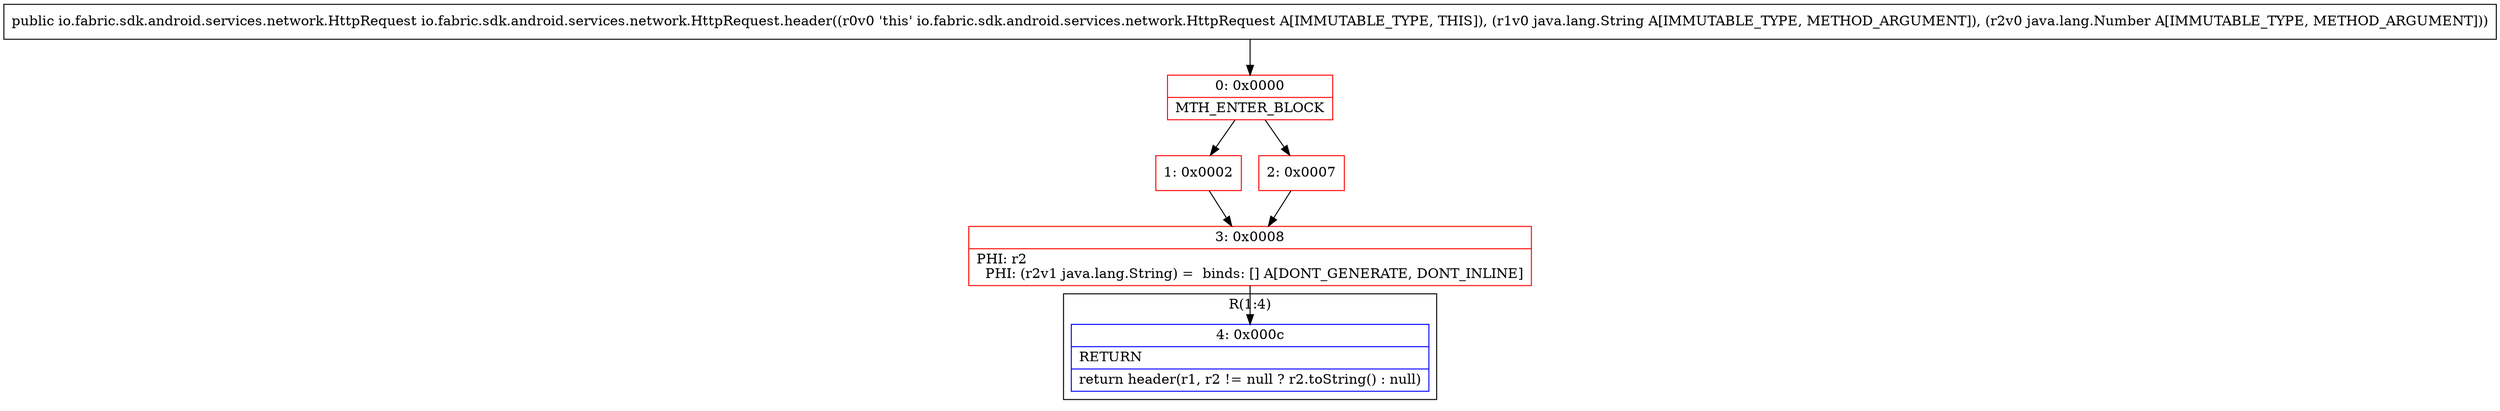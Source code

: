 digraph "CFG forio.fabric.sdk.android.services.network.HttpRequest.header(Ljava\/lang\/String;Ljava\/lang\/Number;)Lio\/fabric\/sdk\/android\/services\/network\/HttpRequest;" {
subgraph cluster_Region_301954266 {
label = "R(1:4)";
node [shape=record,color=blue];
Node_4 [shape=record,label="{4\:\ 0x000c|RETURN\l|return header(r1, r2 != null ? r2.toString() : null)\l}"];
}
Node_0 [shape=record,color=red,label="{0\:\ 0x0000|MTH_ENTER_BLOCK\l}"];
Node_1 [shape=record,color=red,label="{1\:\ 0x0002}"];
Node_2 [shape=record,color=red,label="{2\:\ 0x0007}"];
Node_3 [shape=record,color=red,label="{3\:\ 0x0008|PHI: r2 \l  PHI: (r2v1 java.lang.String) =  binds: [] A[DONT_GENERATE, DONT_INLINE]\l}"];
MethodNode[shape=record,label="{public io.fabric.sdk.android.services.network.HttpRequest io.fabric.sdk.android.services.network.HttpRequest.header((r0v0 'this' io.fabric.sdk.android.services.network.HttpRequest A[IMMUTABLE_TYPE, THIS]), (r1v0 java.lang.String A[IMMUTABLE_TYPE, METHOD_ARGUMENT]), (r2v0 java.lang.Number A[IMMUTABLE_TYPE, METHOD_ARGUMENT])) }"];
MethodNode -> Node_0;
Node_0 -> Node_1;
Node_0 -> Node_2;
Node_1 -> Node_3;
Node_2 -> Node_3;
Node_3 -> Node_4;
}

